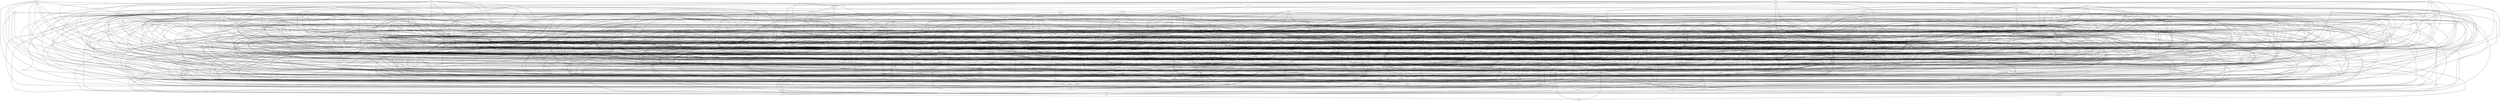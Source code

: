 graph grafoErdosRenyi_500_2000  {
n_0;
n_1;
n_2;
n_3;
n_4;
n_5;
n_6;
n_7;
n_8;
n_9;
n_10;
n_11;
n_12;
n_13;
n_14;
n_15;
n_16;
n_17;
n_18;
n_19;
n_20;
n_21;
n_22;
n_23;
n_24;
n_25;
n_26;
n_27;
n_28;
n_29;
n_30;
n_31;
n_32;
n_33;
n_34;
n_35;
n_36;
n_37;
n_38;
n_39;
n_40;
n_41;
n_42;
n_43;
n_44;
n_45;
n_46;
n_47;
n_48;
n_49;
n_50;
n_51;
n_52;
n_53;
n_54;
n_55;
n_56;
n_57;
n_58;
n_59;
n_60;
n_61;
n_62;
n_63;
n_64;
n_65;
n_66;
n_67;
n_68;
n_69;
n_70;
n_71;
n_72;
n_73;
n_74;
n_75;
n_76;
n_77;
n_78;
n_79;
n_80;
n_81;
n_82;
n_83;
n_84;
n_85;
n_86;
n_87;
n_88;
n_89;
n_90;
n_91;
n_92;
n_93;
n_94;
n_95;
n_96;
n_97;
n_98;
n_99;
n_100;
n_101;
n_102;
n_103;
n_104;
n_105;
n_106;
n_107;
n_108;
n_109;
n_110;
n_111;
n_112;
n_113;
n_114;
n_115;
n_116;
n_117;
n_118;
n_119;
n_120;
n_121;
n_122;
n_123;
n_124;
n_125;
n_126;
n_127;
n_128;
n_129;
n_130;
n_131;
n_132;
n_133;
n_134;
n_135;
n_136;
n_137;
n_138;
n_139;
n_140;
n_141;
n_142;
n_143;
n_144;
n_145;
n_146;
n_147;
n_148;
n_149;
n_150;
n_151;
n_152;
n_153;
n_154;
n_155;
n_156;
n_157;
n_158;
n_159;
n_160;
n_161;
n_162;
n_163;
n_164;
n_165;
n_166;
n_167;
n_168;
n_169;
n_170;
n_171;
n_172;
n_173;
n_174;
n_175;
n_176;
n_177;
n_178;
n_179;
n_180;
n_181;
n_182;
n_183;
n_184;
n_185;
n_186;
n_187;
n_188;
n_189;
n_190;
n_191;
n_192;
n_193;
n_194;
n_195;
n_196;
n_197;
n_198;
n_199;
n_200;
n_201;
n_202;
n_203;
n_204;
n_205;
n_206;
n_207;
n_208;
n_209;
n_210;
n_211;
n_212;
n_213;
n_214;
n_215;
n_216;
n_217;
n_218;
n_219;
n_220;
n_221;
n_222;
n_223;
n_224;
n_225;
n_226;
n_227;
n_228;
n_229;
n_230;
n_231;
n_232;
n_233;
n_234;
n_235;
n_236;
n_237;
n_238;
n_239;
n_240;
n_241;
n_242;
n_243;
n_244;
n_245;
n_246;
n_247;
n_248;
n_249;
n_250;
n_251;
n_252;
n_253;
n_254;
n_255;
n_256;
n_257;
n_258;
n_259;
n_260;
n_261;
n_262;
n_263;
n_264;
n_265;
n_266;
n_267;
n_268;
n_269;
n_270;
n_271;
n_272;
n_273;
n_274;
n_275;
n_276;
n_277;
n_278;
n_279;
n_280;
n_281;
n_282;
n_283;
n_284;
n_285;
n_286;
n_287;
n_288;
n_289;
n_290;
n_291;
n_292;
n_293;
n_294;
n_295;
n_296;
n_297;
n_298;
n_299;
n_300;
n_301;
n_302;
n_303;
n_304;
n_305;
n_306;
n_307;
n_308;
n_309;
n_310;
n_311;
n_312;
n_313;
n_314;
n_315;
n_316;
n_317;
n_318;
n_319;
n_320;
n_321;
n_322;
n_323;
n_324;
n_325;
n_326;
n_327;
n_328;
n_329;
n_330;
n_331;
n_332;
n_333;
n_334;
n_335;
n_336;
n_337;
n_338;
n_339;
n_340;
n_341;
n_342;
n_343;
n_344;
n_345;
n_346;
n_347;
n_348;
n_349;
n_350;
n_351;
n_352;
n_353;
n_354;
n_355;
n_356;
n_357;
n_358;
n_359;
n_360;
n_361;
n_362;
n_363;
n_364;
n_365;
n_366;
n_367;
n_368;
n_369;
n_370;
n_371;
n_372;
n_373;
n_374;
n_375;
n_376;
n_377;
n_378;
n_379;
n_380;
n_381;
n_382;
n_383;
n_384;
n_385;
n_386;
n_387;
n_388;
n_389;
n_390;
n_391;
n_392;
n_393;
n_394;
n_395;
n_396;
n_397;
n_398;
n_399;
n_400;
n_401;
n_402;
n_403;
n_404;
n_405;
n_406;
n_407;
n_408;
n_409;
n_410;
n_411;
n_412;
n_413;
n_414;
n_415;
n_416;
n_417;
n_418;
n_419;
n_420;
n_421;
n_422;
n_423;
n_424;
n_425;
n_426;
n_427;
n_428;
n_429;
n_430;
n_431;
n_432;
n_433;
n_434;
n_435;
n_436;
n_437;
n_438;
n_439;
n_440;
n_441;
n_442;
n_443;
n_444;
n_445;
n_446;
n_447;
n_448;
n_449;
n_450;
n_451;
n_452;
n_453;
n_454;
n_455;
n_456;
n_457;
n_458;
n_459;
n_460;
n_461;
n_462;
n_463;
n_464;
n_465;
n_466;
n_467;
n_468;
n_469;
n_470;
n_471;
n_472;
n_473;
n_474;
n_475;
n_476;
n_477;
n_478;
n_479;
n_480;
n_481;
n_482;
n_483;
n_484;
n_485;
n_486;
n_487;
n_488;
n_489;
n_490;
n_491;
n_492;
n_493;
n_494;
n_495;
n_496;
n_497;
n_498;
n_499;
n_29 -- n_265;
n_155 -- n_266;
n_187 -- n_228;
n_302 -- n_490;
n_217 -- n_270;
n_261 -- n_416;
n_195 -- n_206;
n_188 -- n_243;
n_33 -- n_35;
n_6 -- n_416;
n_136 -- n_250;
n_236 -- n_337;
n_393 -- n_418;
n_154 -- n_359;
n_114 -- n_463;
n_162 -- n_200;
n_233 -- n_266;
n_47 -- n_117;
n_125 -- n_179;
n_103 -- n_313;
n_200 -- n_397;
n_344 -- n_409;
n_133 -- n_344;
n_16 -- n_370;
n_472 -- n_479;
n_204 -- n_249;
n_1 -- n_333;
n_151 -- n_161;
n_48 -- n_198;
n_78 -- n_459;
n_149 -- n_328;
n_198 -- n_240;
n_272 -- n_387;
n_53 -- n_167;
n_204 -- n_363;
n_381 -- n_406;
n_106 -- n_492;
n_180 -- n_343;
n_188 -- n_375;
n_201 -- n_416;
n_293 -- n_338;
n_268 -- n_442;
n_131 -- n_422;
n_148 -- n_423;
n_1 -- n_11;
n_475 -- n_478;
n_117 -- n_226;
n_376 -- n_382;
n_79 -- n_186;
n_57 -- n_483;
n_374 -- n_485;
n_39 -- n_123;
n_91 -- n_322;
n_185 -- n_234;
n_39 -- n_303;
n_202 -- n_334;
n_352 -- n_356;
n_290 -- n_322;
n_163 -- n_445;
n_129 -- n_131;
n_371 -- n_387;
n_157 -- n_442;
n_247 -- n_480;
n_164 -- n_289;
n_173 -- n_214;
n_136 -- n_199;
n_27 -- n_343;
n_89 -- n_285;
n_78 -- n_405;
n_332 -- n_485;
n_8 -- n_138;
n_306 -- n_484;
n_389 -- n_437;
n_65 -- n_188;
n_174 -- n_182;
n_177 -- n_241;
n_248 -- n_470;
n_180 -- n_258;
n_233 -- n_341;
n_145 -- n_299;
n_276 -- n_358;
n_123 -- n_260;
n_95 -- n_123;
n_67 -- n_301;
n_156 -- n_281;
n_345 -- n_429;
n_63 -- n_131;
n_319 -- n_457;
n_414 -- n_451;
n_32 -- n_464;
n_242 -- n_291;
n_378 -- n_406;
n_48 -- n_379;
n_81 -- n_442;
n_100 -- n_450;
n_91 -- n_151;
n_114 -- n_317;
n_100 -- n_194;
n_316 -- n_449;
n_169 -- n_305;
n_158 -- n_256;
n_90 -- n_121;
n_83 -- n_196;
n_107 -- n_468;
n_221 -- n_234;
n_55 -- n_319;
n_210 -- n_360;
n_88 -- n_445;
n_154 -- n_234;
n_462 -- n_469;
n_226 -- n_416;
n_156 -- n_201;
n_301 -- n_348;
n_119 -- n_365;
n_50 -- n_339;
n_23 -- n_351;
n_24 -- n_316;
n_7 -- n_16;
n_74 -- n_302;
n_53 -- n_404;
n_30 -- n_73;
n_348 -- n_399;
n_293 -- n_344;
n_286 -- n_311;
n_75 -- n_460;
n_17 -- n_222;
n_140 -- n_347;
n_115 -- n_436;
n_89 -- n_272;
n_233 -- n_464;
n_362 -- n_429;
n_240 -- n_349;
n_294 -- n_304;
n_363 -- n_408;
n_404 -- n_481;
n_388 -- n_474;
n_105 -- n_160;
n_195 -- n_314;
n_13 -- n_332;
n_179 -- n_254;
n_281 -- n_452;
n_182 -- n_431;
n_37 -- n_486;
n_177 -- n_374;
n_389 -- n_420;
n_276 -- n_284;
n_141 -- n_251;
n_286 -- n_312;
n_196 -- n_339;
n_60 -- n_247;
n_375 -- n_476;
n_264 -- n_391;
n_89 -- n_325;
n_88 -- n_290;
n_187 -- n_208;
n_265 -- n_423;
n_365 -- n_455;
n_26 -- n_123;
n_400 -- n_437;
n_151 -- n_410;
n_347 -- n_439;
n_385 -- n_458;
n_0 -- n_251;
n_301 -- n_415;
n_87 -- n_432;
n_279 -- n_466;
n_42 -- n_432;
n_173 -- n_471;
n_83 -- n_180;
n_61 -- n_121;
n_57 -- n_347;
n_415 -- n_429;
n_83 -- n_190;
n_158 -- n_414;
n_469 -- n_481;
n_269 -- n_346;
n_133 -- n_491;
n_328 -- n_387;
n_437 -- n_462;
n_173 -- n_194;
n_182 -- n_234;
n_108 -- n_250;
n_8 -- n_171;
n_177 -- n_221;
n_6 -- n_155;
n_193 -- n_419;
n_300 -- n_358;
n_104 -- n_317;
n_24 -- n_75;
n_167 -- n_302;
n_138 -- n_239;
n_179 -- n_457;
n_318 -- n_381;
n_120 -- n_297;
n_180 -- n_214;
n_146 -- n_194;
n_365 -- n_447;
n_159 -- n_446;
n_211 -- n_435;
n_10 -- n_490;
n_350 -- n_479;
n_201 -- n_435;
n_53 -- n_140;
n_214 -- n_305;
n_387 -- n_472;
n_173 -- n_202;
n_38 -- n_385;
n_307 -- n_370;
n_246 -- n_456;
n_193 -- n_283;
n_244 -- n_406;
n_165 -- n_312;
n_334 -- n_469;
n_231 -- n_453;
n_238 -- n_457;
n_135 -- n_423;
n_159 -- n_250;
n_204 -- n_231;
n_56 -- n_415;
n_8 -- n_15;
n_4 -- n_464;
n_10 -- n_462;
n_273 -- n_302;
n_133 -- n_383;
n_155 -- n_484;
n_109 -- n_278;
n_355 -- n_433;
n_82 -- n_133;
n_110 -- n_319;
n_169 -- n_299;
n_55 -- n_289;
n_33 -- n_112;
n_367 -- n_464;
n_208 -- n_442;
n_12 -- n_122;
n_138 -- n_259;
n_76 -- n_195;
n_75 -- n_392;
n_73 -- n_224;
n_52 -- n_84;
n_55 -- n_309;
n_161 -- n_235;
n_287 -- n_439;
n_363 -- n_417;
n_143 -- n_446;
n_77 -- n_87;
n_47 -- n_447;
n_22 -- n_43;
n_55 -- n_66;
n_170 -- n_239;
n_4 -- n_365;
n_81 -- n_173;
n_351 -- n_450;
n_368 -- n_420;
n_208 -- n_241;
n_226 -- n_252;
n_204 -- n_429;
n_40 -- n_499;
n_284 -- n_372;
n_86 -- n_182;
n_95 -- n_426;
n_10 -- n_359;
n_1 -- n_406;
n_26 -- n_235;
n_234 -- n_295;
n_345 -- n_463;
n_248 -- n_366;
n_331 -- n_492;
n_113 -- n_393;
n_343 -- n_435;
n_183 -- n_219;
n_11 -- n_408;
n_185 -- n_455;
n_12 -- n_476;
n_60 -- n_350;
n_142 -- n_153;
n_127 -- n_407;
n_276 -- n_451;
n_302 -- n_492;
n_11 -- n_353;
n_48 -- n_330;
n_270 -- n_342;
n_63 -- n_477;
n_47 -- n_363;
n_5 -- n_157;
n_212 -- n_448;
n_189 -- n_366;
n_89 -- n_300;
n_23 -- n_62;
n_86 -- n_470;
n_115 -- n_409;
n_248 -- n_309;
n_316 -- n_414;
n_445 -- n_495;
n_8 -- n_172;
n_165 -- n_433;
n_182 -- n_441;
n_216 -- n_480;
n_430 -- n_441;
n_286 -- n_415;
n_71 -- n_120;
n_5 -- n_430;
n_248 -- n_352;
n_193 -- n_343;
n_297 -- n_376;
n_80 -- n_334;
n_130 -- n_230;
n_394 -- n_457;
n_62 -- n_455;
n_170 -- n_229;
n_44 -- n_339;
n_67 -- n_460;
n_256 -- n_265;
n_198 -- n_495;
n_415 -- n_417;
n_47 -- n_420;
n_298 -- n_345;
n_390 -- n_484;
n_171 -- n_406;
n_49 -- n_442;
n_1 -- n_132;
n_187 -- n_223;
n_61 -- n_134;
n_24 -- n_228;
n_83 -- n_142;
n_9 -- n_97;
n_82 -- n_458;
n_228 -- n_451;
n_71 -- n_121;
n_38 -- n_488;
n_243 -- n_476;
n_111 -- n_341;
n_83 -- n_316;
n_246 -- n_429;
n_69 -- n_218;
n_41 -- n_142;
n_229 -- n_352;
n_366 -- n_383;
n_144 -- n_460;
n_298 -- n_490;
n_61 -- n_433;
n_15 -- n_268;
n_287 -- n_338;
n_216 -- n_227;
n_315 -- n_360;
n_122 -- n_143;
n_313 -- n_375;
n_46 -- n_58;
n_207 -- n_382;
n_120 -- n_163;
n_70 -- n_136;
n_222 -- n_237;
n_102 -- n_189;
n_30 -- n_228;
n_204 -- n_282;
n_305 -- n_352;
n_264 -- n_420;
n_130 -- n_310;
n_181 -- n_497;
n_23 -- n_334;
n_286 -- n_474;
n_236 -- n_279;
n_269 -- n_477;
n_87 -- n_387;
n_5 -- n_466;
n_189 -- n_276;
n_87 -- n_286;
n_127 -- n_492;
n_143 -- n_340;
n_116 -- n_368;
n_10 -- n_295;
n_390 -- n_499;
n_22 -- n_95;
n_249 -- n_489;
n_157 -- n_164;
n_188 -- n_449;
n_374 -- n_437;
n_255 -- n_279;
n_303 -- n_460;
n_247 -- n_446;
n_13 -- n_292;
n_79 -- n_177;
n_161 -- n_352;
n_103 -- n_302;
n_191 -- n_228;
n_44 -- n_100;
n_147 -- n_231;
n_92 -- n_115;
n_316 -- n_433;
n_353 -- n_354;
n_3 -- n_76;
n_128 -- n_211;
n_47 -- n_483;
n_262 -- n_315;
n_370 -- n_376;
n_321 -- n_352;
n_127 -- n_409;
n_189 -- n_409;
n_27 -- n_471;
n_76 -- n_238;
n_6 -- n_66;
n_238 -- n_473;
n_287 -- n_397;
n_43 -- n_46;
n_293 -- n_452;
n_153 -- n_436;
n_314 -- n_337;
n_4 -- n_412;
n_308 -- n_312;
n_183 -- n_424;
n_364 -- n_401;
n_318 -- n_385;
n_383 -- n_428;
n_252 -- n_454;
n_216 -- n_355;
n_24 -- n_93;
n_287 -- n_443;
n_113 -- n_424;
n_178 -- n_406;
n_310 -- n_478;
n_95 -- n_289;
n_153 -- n_264;
n_10 -- n_126;
n_151 -- n_157;
n_425 -- n_444;
n_25 -- n_451;
n_153 -- n_235;
n_234 -- n_439;
n_192 -- n_357;
n_209 -- n_466;
n_335 -- n_384;
n_352 -- n_406;
n_124 -- n_280;
n_2 -- n_48;
n_143 -- n_354;
n_43 -- n_144;
n_45 -- n_183;
n_55 -- n_303;
n_443 -- n_469;
n_175 -- n_310;
n_175 -- n_277;
n_391 -- n_438;
n_102 -- n_183;
n_45 -- n_114;
n_60 -- n_436;
n_169 -- n_442;
n_141 -- n_338;
n_204 -- n_376;
n_85 -- n_366;
n_95 -- n_194;
n_349 -- n_412;
n_197 -- n_377;
n_162 -- n_388;
n_110 -- n_469;
n_41 -- n_460;
n_330 -- n_455;
n_278 -- n_321;
n_191 -- n_218;
n_208 -- n_285;
n_73 -- n_305;
n_247 -- n_299;
n_128 -- n_165;
n_134 -- n_252;
n_59 -- n_205;
n_264 -- n_281;
n_125 -- n_370;
n_256 -- n_400;
n_261 -- n_403;
n_121 -- n_348;
n_166 -- n_393;
n_38 -- n_454;
n_109 -- n_215;
n_5 -- n_342;
n_186 -- n_242;
n_110 -- n_219;
n_100 -- n_303;
n_55 -- n_71;
n_304 -- n_305;
n_384 -- n_484;
n_10 -- n_343;
n_57 -- n_212;
n_147 -- n_250;
n_16 -- n_68;
n_37 -- n_300;
n_21 -- n_33;
n_67 -- n_234;
n_104 -- n_130;
n_367 -- n_391;
n_136 -- n_370;
n_90 -- n_384;
n_183 -- n_446;
n_3 -- n_125;
n_187 -- n_193;
n_6 -- n_378;
n_49 -- n_188;
n_427 -- n_493;
n_100 -- n_226;
n_342 -- n_422;
n_117 -- n_370;
n_365 -- n_466;
n_58 -- n_483;
n_54 -- n_337;
n_215 -- n_413;
n_83 -- n_453;
n_461 -- n_483;
n_116 -- n_416;
n_37 -- n_307;
n_104 -- n_377;
n_250 -- n_252;
n_159 -- n_308;
n_1 -- n_309;
n_194 -- n_363;
n_165 -- n_442;
n_221 -- n_320;
n_335 -- n_385;
n_92 -- n_166;
n_40 -- n_181;
n_237 -- n_321;
n_50 -- n_191;
n_88 -- n_123;
n_5 -- n_102;
n_24 -- n_273;
n_170 -- n_267;
n_54 -- n_173;
n_236 -- n_480;
n_31 -- n_428;
n_214 -- n_373;
n_97 -- n_283;
n_87 -- n_146;
n_420 -- n_478;
n_260 -- n_458;
n_4 -- n_127;
n_52 -- n_276;
n_397 -- n_494;
n_285 -- n_350;
n_100 -- n_386;
n_163 -- n_250;
n_100 -- n_380;
n_283 -- n_497;
n_33 -- n_311;
n_410 -- n_494;
n_15 -- n_437;
n_189 -- n_286;
n_27 -- n_442;
n_152 -- n_208;
n_143 -- n_348;
n_113 -- n_338;
n_195 -- n_404;
n_245 -- n_352;
n_189 -- n_356;
n_57 -- n_64;
n_346 -- n_414;
n_80 -- n_498;
n_36 -- n_63;
n_221 -- n_378;
n_179 -- n_350;
n_154 -- n_439;
n_254 -- n_403;
n_197 -- n_345;
n_475 -- n_487;
n_306 -- n_420;
n_147 -- n_481;
n_124 -- n_387;
n_86 -- n_122;
n_192 -- n_339;
n_144 -- n_180;
n_215 -- n_451;
n_16 -- n_143;
n_79 -- n_443;
n_364 -- n_458;
n_245 -- n_480;
n_214 -- n_482;
n_130 -- n_402;
n_92 -- n_199;
n_161 -- n_272;
n_80 -- n_161;
n_156 -- n_219;
n_160 -- n_328;
n_177 -- n_247;
n_258 -- n_465;
n_426 -- n_480;
n_72 -- n_356;
n_0 -- n_28;
n_98 -- n_493;
n_87 -- n_271;
n_217 -- n_230;
n_102 -- n_193;
n_80 -- n_157;
n_130 -- n_460;
n_85 -- n_223;
n_357 -- n_443;
n_69 -- n_139;
n_99 -- n_341;
n_77 -- n_293;
n_205 -- n_488;
n_256 -- n_423;
n_53 -- n_408;
n_165 -- n_176;
n_130 -- n_426;
n_176 -- n_270;
n_220 -- n_352;
n_19 -- n_144;
n_87 -- n_399;
n_242 -- n_412;
n_97 -- n_262;
n_302 -- n_327;
n_205 -- n_364;
n_0 -- n_114;
n_2 -- n_85;
n_373 -- n_455;
n_332 -- n_460;
n_7 -- n_281;
n_47 -- n_229;
n_35 -- n_281;
n_204 -- n_444;
n_245 -- n_280;
n_58 -- n_478;
n_53 -- n_187;
n_85 -- n_351;
n_228 -- n_375;
n_205 -- n_498;
n_110 -- n_192;
n_448 -- n_450;
n_87 -- n_379;
n_128 -- n_130;
n_141 -- n_458;
n_377 -- n_402;
n_6 -- n_251;
n_370 -- n_455;
n_95 -- n_323;
n_243 -- n_408;
n_89 -- n_313;
n_32 -- n_165;
n_39 -- n_182;
n_405 -- n_431;
n_34 -- n_248;
n_19 -- n_273;
n_300 -- n_348;
n_67 -- n_232;
n_326 -- n_427;
n_8 -- n_94;
n_299 -- n_334;
n_178 -- n_449;
n_179 -- n_423;
n_8 -- n_441;
n_178 -- n_180;
n_9 -- n_144;
n_14 -- n_101;
n_177 -- n_407;
n_191 -- n_410;
n_263 -- n_327;
n_47 -- n_155;
n_124 -- n_413;
n_58 -- n_185;
n_19 -- n_218;
n_57 -- n_112;
n_346 -- n_460;
n_95 -- n_256;
n_98 -- n_105;
n_265 -- n_375;
n_145 -- n_257;
n_370 -- n_406;
n_130 -- n_250;
n_328 -- n_437;
n_10 -- n_133;
n_363 -- n_459;
n_160 -- n_240;
n_337 -- n_465;
n_2 -- n_30;
n_109 -- n_283;
n_413 -- n_443;
n_91 -- n_280;
n_157 -- n_440;
n_6 -- n_44;
n_81 -- n_479;
n_224 -- n_344;
n_56 -- n_286;
n_149 -- n_386;
n_52 -- n_263;
n_183 -- n_310;
n_200 -- n_308;
n_273 -- n_432;
n_378 -- n_407;
n_130 -- n_212;
n_134 -- n_304;
n_44 -- n_228;
n_231 -- n_236;
n_134 -- n_307;
n_231 -- n_240;
n_272 -- n_374;
n_79 -- n_359;
n_120 -- n_463;
n_284 -- n_462;
n_398 -- n_482;
n_115 -- n_279;
n_7 -- n_193;
n_242 -- n_340;
n_387 -- n_405;
n_286 -- n_297;
n_3 -- n_271;
n_284 -- n_326;
n_171 -- n_442;
n_402 -- n_483;
n_321 -- n_364;
n_246 -- n_292;
n_116 -- n_338;
n_152 -- n_296;
n_148 -- n_288;
n_20 -- n_198;
n_149 -- n_350;
n_87 -- n_192;
n_136 -- n_386;
n_363 -- n_389;
n_83 -- n_163;
n_154 -- n_258;
n_289 -- n_430;
n_287 -- n_410;
n_160 -- n_336;
n_118 -- n_333;
n_130 -- n_321;
n_460 -- n_482;
n_426 -- n_452;
n_364 -- n_455;
n_246 -- n_471;
n_167 -- n_181;
n_426 -- n_427;
n_33 -- n_292;
n_176 -- n_339;
n_277 -- n_295;
n_170 -- n_405;
n_241 -- n_272;
n_213 -- n_410;
n_184 -- n_442;
n_116 -- n_150;
n_387 -- n_459;
n_32 -- n_381;
n_241 -- n_295;
n_86 -- n_235;
n_64 -- n_225;
n_432 -- n_489;
n_61 -- n_129;
n_353 -- n_424;
n_175 -- n_339;
n_0 -- n_139;
n_249 -- n_356;
n_171 -- n_356;
n_46 -- n_174;
n_38 -- n_463;
n_132 -- n_392;
n_158 -- n_472;
n_46 -- n_197;
n_37 -- n_409;
n_368 -- n_464;
n_65 -- n_382;
n_37 -- n_202;
n_113 -- n_321;
n_121 -- n_471;
n_364 -- n_438;
n_16 -- n_412;
n_15 -- n_295;
n_24 -- n_378;
n_158 -- n_327;
n_157 -- n_369;
n_152 -- n_444;
n_120 -- n_138;
n_39 -- n_265;
n_161 -- n_416;
n_201 -- n_455;
n_236 -- n_349;
n_263 -- n_407;
n_395 -- n_424;
n_290 -- n_357;
n_53 -- n_257;
n_221 -- n_386;
n_265 -- n_305;
n_184 -- n_486;
n_43 -- n_198;
n_11 -- n_203;
n_46 -- n_171;
n_59 -- n_309;
n_142 -- n_465;
n_11 -- n_41;
n_82 -- n_330;
n_426 -- n_447;
n_88 -- n_313;
n_314 -- n_458;
n_212 -- n_321;
n_98 -- n_317;
n_189 -- n_338;
n_161 -- n_297;
n_395 -- n_430;
n_167 -- n_273;
n_147 -- n_217;
n_234 -- n_489;
n_123 -- n_327;
n_120 -- n_429;
n_429 -- n_472;
n_92 -- n_357;
n_386 -- n_493;
n_10 -- n_412;
n_114 -- n_319;
n_337 -- n_377;
n_35 -- n_368;
n_23 -- n_207;
n_258 -- n_429;
n_400 -- n_413;
n_53 -- n_74;
n_265 -- n_473;
n_65 -- n_130;
n_200 -- n_289;
n_107 -- n_110;
n_245 -- n_493;
n_175 -- n_449;
n_263 -- n_457;
n_144 -- n_420;
n_356 -- n_448;
n_142 -- n_435;
n_105 -- n_214;
n_145 -- n_207;
n_109 -- n_440;
n_63 -- n_448;
n_287 -- n_317;
n_277 -- n_406;
n_197 -- n_423;
n_249 -- n_382;
n_319 -- n_399;
n_327 -- n_482;
n_72 -- n_154;
n_47 -- n_307;
n_7 -- n_129;
n_239 -- n_343;
n_91 -- n_162;
n_112 -- n_254;
n_0 -- n_227;
n_104 -- n_163;
n_16 -- n_475;
n_35 -- n_193;
n_244 -- n_382;
n_219 -- n_267;
n_160 -- n_196;
n_199 -- n_274;
n_169 -- n_196;
n_37 -- n_179;
n_283 -- n_413;
n_6 -- n_227;
n_342 -- n_412;
n_255 -- n_442;
n_215 -- n_246;
n_366 -- n_499;
n_80 -- n_234;
n_133 -- n_153;
n_76 -- n_398;
n_56 -- n_384;
n_162 -- n_231;
n_10 -- n_363;
n_100 -- n_347;
n_71 -- n_423;
n_126 -- n_366;
n_14 -- n_91;
n_12 -- n_344;
n_12 -- n_91;
n_214 -- n_224;
n_95 -- n_186;
n_184 -- n_437;
n_325 -- n_335;
n_111 -- n_379;
n_276 -- n_444;
n_175 -- n_372;
n_260 -- n_346;
n_141 -- n_361;
n_407 -- n_462;
n_148 -- n_439;
n_133 -- n_258;
n_251 -- n_487;
n_62 -- n_325;
n_96 -- n_382;
n_120 -- n_302;
n_213 -- n_495;
n_142 -- n_482;
n_219 -- n_295;
n_230 -- n_442;
n_171 -- n_351;
n_0 -- n_467;
n_22 -- n_108;
n_147 -- n_335;
n_57 -- n_65;
n_324 -- n_392;
n_320 -- n_421;
n_409 -- n_488;
n_115 -- n_298;
n_17 -- n_375;
n_8 -- n_431;
n_55 -- n_241;
n_187 -- n_390;
n_305 -- n_340;
n_50 -- n_272;
n_215 -- n_483;
n_233 -- n_397;
n_51 -- n_336;
n_1 -- n_231;
n_88 -- n_405;
n_86 -- n_437;
n_1 -- n_409;
n_42 -- n_316;
n_84 -- n_155;
n_227 -- n_457;
n_168 -- n_342;
n_74 -- n_211;
n_22 -- n_119;
n_69 -- n_192;
n_119 -- n_159;
n_87 -- n_476;
n_73 -- n_434;
n_244 -- n_294;
n_22 -- n_44;
n_102 -- n_253;
n_217 -- n_447;
n_81 -- n_380;
n_260 -- n_425;
n_246 -- n_409;
n_162 -- n_223;
n_460 -- n_476;
n_330 -- n_397;
n_159 -- n_243;
n_160 -- n_392;
n_289 -- n_492;
n_357 -- n_456;
n_407 -- n_490;
n_175 -- n_398;
n_327 -- n_399;
n_128 -- n_194;
n_79 -- n_369;
n_66 -- n_179;
n_66 -- n_482;
n_76 -- n_149;
n_86 -- n_389;
n_26 -- n_474;
n_325 -- n_353;
n_51 -- n_314;
n_108 -- n_293;
n_142 -- n_385;
n_51 -- n_181;
n_179 -- n_240;
n_10 -- n_229;
n_177 -- n_228;
n_89 -- n_480;
n_416 -- n_485;
n_2 -- n_351;
n_425 -- n_472;
n_286 -- n_353;
n_363 -- n_429;
n_25 -- n_70;
n_16 -- n_413;
n_296 -- n_362;
n_65 -- n_230;
n_129 -- n_394;
n_47 -- n_119;
n_102 -- n_408;
n_24 -- n_61;
n_229 -- n_341;
n_50 -- n_109;
n_276 -- n_280;
n_289 -- n_389;
n_24 -- n_145;
n_250 -- n_310;
n_188 -- n_448;
n_37 -- n_445;
n_79 -- n_438;
n_251 -- n_322;
n_133 -- n_402;
n_215 -- n_384;
n_290 -- n_336;
n_56 -- n_305;
n_100 -- n_447;
n_127 -- n_334;
n_100 -- n_179;
n_347 -- n_432;
n_298 -- n_369;
n_6 -- n_419;
n_98 -- n_287;
n_195 -- n_261;
n_7 -- n_341;
n_238 -- n_264;
n_178 -- n_291;
n_81 -- n_198;
n_235 -- n_415;
n_53 -- n_246;
n_219 -- n_416;
n_155 -- n_197;
n_265 -- n_381;
n_94 -- n_382;
n_25 -- n_190;
n_207 -- n_209;
n_120 -- n_228;
n_233 -- n_285;
n_294 -- n_384;
n_6 -- n_497;
n_20 -- n_135;
n_46 -- n_319;
n_150 -- n_227;
n_58 -- n_493;
n_165 -- n_321;
n_19 -- n_186;
n_180 -- n_381;
n_37 -- n_68;
n_158 -- n_438;
n_87 -- n_380;
n_27 -- n_193;
n_255 -- n_428;
n_87 -- n_383;
n_200 -- n_381;
n_51 -- n_275;
n_435 -- n_486;
n_29 -- n_155;
n_136 -- n_424;
n_49 -- n_383;
n_185 -- n_254;
n_244 -- n_323;
n_163 -- n_228;
n_90 -- n_395;
n_178 -- n_336;
n_176 -- n_349;
n_219 -- n_332;
n_118 -- n_299;
n_151 -- n_396;
n_474 -- n_489;
n_63 -- n_201;
n_83 -- n_475;
n_269 -- n_438;
n_309 -- n_349;
n_91 -- n_362;
n_162 -- n_262;
n_140 -- n_224;
n_165 -- n_297;
n_167 -- n_417;
n_376 -- n_461;
n_252 -- n_446;
n_155 -- n_219;
n_137 -- n_243;
n_78 -- n_270;
n_143 -- n_203;
n_10 -- n_411;
n_186 -- n_382;
n_39 -- n_45;
n_141 -- n_427;
n_204 -- n_375;
n_125 -- n_460;
n_66 -- n_299;
n_320 -- n_347;
n_185 -- n_493;
n_256 -- n_393;
n_153 -- n_205;
n_164 -- n_454;
n_164 -- n_392;
n_314 -- n_355;
n_329 -- n_330;
n_141 -- n_337;
n_3 -- n_460;
n_277 -- n_479;
n_149 -- n_471;
n_63 -- n_494;
n_75 -- n_107;
n_106 -- n_111;
n_29 -- n_233;
n_114 -- n_484;
n_133 -- n_248;
n_438 -- n_471;
n_177 -- n_280;
n_26 -- n_311;
n_297 -- n_485;
n_83 -- n_254;
n_72 -- n_350;
n_380 -- n_420;
n_87 -- n_194;
n_46 -- n_110;
n_96 -- n_332;
n_42 -- n_123;
n_107 -- n_408;
n_245 -- n_288;
n_97 -- n_447;
n_238 -- n_276;
n_22 -- n_345;
n_245 -- n_475;
n_10 -- n_358;
n_141 -- n_498;
n_85 -- n_125;
n_182 -- n_201;
n_82 -- n_231;
n_390 -- n_476;
n_17 -- n_448;
n_309 -- n_350;
n_197 -- n_339;
n_90 -- n_357;
n_38 -- n_391;
n_253 -- n_485;
n_196 -- n_373;
n_55 -- n_224;
n_406 -- n_408;
n_89 -- n_459;
n_91 -- n_214;
n_6 -- n_100;
n_230 -- n_271;
n_231 -- n_247;
n_249 -- n_318;
n_324 -- n_440;
n_162 -- n_284;
n_173 -- n_370;
n_271 -- n_353;
n_335 -- n_488;
n_302 -- n_406;
n_396 -- n_410;
n_129 -- n_288;
n_193 -- n_289;
n_189 -- n_290;
n_248 -- n_341;
n_57 -- n_194;
n_103 -- n_193;
n_86 -- n_220;
n_101 -- n_293;
n_309 -- n_496;
n_31 -- n_397;
n_213 -- n_223;
n_205 -- n_267;
n_221 -- n_237;
n_380 -- n_452;
n_164 -- n_350;
n_367 -- n_383;
n_226 -- n_475;
n_273 -- n_290;
n_217 -- n_319;
n_47 -- n_299;
n_5 -- n_283;
n_344 -- n_472;
n_256 -- n_437;
n_12 -- n_138;
n_94 -- n_293;
n_87 -- n_121;
n_118 -- n_161;
n_313 -- n_316;
n_92 -- n_338;
n_38 -- n_424;
n_0 -- n_102;
n_5 -- n_432;
n_172 -- n_231;
n_102 -- n_223;
n_374 -- n_400;
n_231 -- n_463;
n_16 -- n_408;
n_80 -- n_388;
n_241 -- n_436;
n_213 -- n_362;
n_464 -- n_473;
n_278 -- n_394;
n_23 -- n_267;
n_199 -- n_333;
n_223 -- n_311;
n_340 -- n_435;
n_25 -- n_73;
n_91 -- n_327;
n_8 -- n_372;
n_14 -- n_351;
n_291 -- n_495;
n_344 -- n_396;
n_184 -- n_286;
n_313 -- n_343;
n_423 -- n_453;
n_256 -- n_481;
n_283 -- n_441;
n_412 -- n_420;
n_166 -- n_309;
n_83 -- n_467;
n_181 -- n_211;
n_144 -- n_359;
n_147 -- n_298;
n_232 -- n_466;
n_129 -- n_395;
n_60 -- n_64;
n_79 -- n_279;
n_154 -- n_186;
n_303 -- n_342;
n_333 -- n_459;
n_312 -- n_482;
n_33 -- n_101;
n_91 -- n_384;
n_146 -- n_288;
n_94 -- n_183;
n_140 -- n_341;
n_111 -- n_286;
n_43 -- n_138;
n_290 -- n_468;
n_346 -- n_411;
n_340 -- n_387;
n_70 -- n_71;
n_312 -- n_403;
n_140 -- n_207;
n_231 -- n_384;
n_204 -- n_369;
n_212 -- n_364;
n_174 -- n_371;
n_5 -- n_413;
n_33 -- n_225;
n_142 -- n_450;
n_205 -- n_438;
n_165 -- n_203;
n_10 -- n_314;
n_252 -- n_266;
n_22 -- n_144;
n_257 -- n_486;
n_424 -- n_463;
n_83 -- n_477;
n_438 -- n_464;
n_117 -- n_415;
n_295 -- n_466;
n_81 -- n_350;
n_193 -- n_353;
n_84 -- n_235;
n_235 -- n_385;
n_124 -- n_395;
n_178 -- n_341;
n_48 -- n_388;
n_23 -- n_75;
n_236 -- n_334;
n_167 -- n_301;
n_147 -- n_458;
n_22 -- n_301;
n_123 -- n_221;
n_192 -- n_223;
n_206 -- n_338;
n_95 -- n_475;
n_121 -- n_482;
n_373 -- n_443;
n_284 -- n_478;
n_283 -- n_460;
n_336 -- n_373;
n_123 -- n_169;
n_351 -- n_441;
n_17 -- n_344;
n_58 -- n_90;
n_252 -- n_265;
n_98 -- n_299;
n_71 -- n_353;
n_2 -- n_159;
n_49 -- n_287;
n_284 -- n_357;
n_25 -- n_120;
n_219 -- n_458;
n_153 -- n_316;
n_97 -- n_427;
n_92 -- n_348;
n_135 -- n_391;
n_157 -- n_407;
n_53 -- n_433;
n_350 -- n_355;
n_16 -- n_424;
n_255 -- n_498;
n_68 -- n_107;
n_6 -- n_200;
n_139 -- n_191;
n_149 -- n_495;
n_209 -- n_289;
n_294 -- n_471;
n_367 -- n_481;
n_3 -- n_336;
n_103 -- n_248;
n_67 -- n_68;
n_141 -- n_411;
n_66 -- n_467;
n_162 -- n_324;
n_14 -- n_473;
n_139 -- n_343;
n_157 -- n_275;
n_41 -- n_407;
n_115 -- n_364;
n_13 -- n_137;
n_170 -- n_429;
n_320 -- n_469;
n_40 -- n_271;
n_272 -- n_301;
n_107 -- n_381;
n_233 -- n_394;
n_207 -- n_449;
n_13 -- n_15;
n_17 -- n_345;
n_106 -- n_361;
n_38 -- n_494;
n_37 -- n_144;
n_1 -- n_421;
n_97 -- n_208;
n_250 -- n_340;
n_87 -- n_179;
n_111 -- n_155;
n_198 -- n_438;
n_121 -- n_478;
n_349 -- n_479;
n_385 -- n_392;
n_40 -- n_96;
n_365 -- n_370;
n_454 -- n_494;
n_487 -- n_493;
n_53 -- n_200;
n_10 -- n_155;
n_274 -- n_330;
n_426 -- n_458;
n_215 -- n_462;
n_7 -- n_493;
n_311 -- n_459;
n_187 -- n_427;
n_218 -- n_454;
n_282 -- n_345;
n_56 -- n_138;
n_151 -- n_346;
n_95 -- n_266;
n_412 -- n_466;
n_177 -- n_223;
n_132 -- n_448;
n_358 -- n_423;
n_4 -- n_447;
n_167 -- n_333;
n_338 -- n_455;
n_1 -- n_262;
n_123 -- n_152;
n_232 -- n_484;
n_453 -- n_459;
n_136 -- n_480;
n_223 -- n_226;
n_132 -- n_375;
n_197 -- n_332;
n_353 -- n_373;
n_112 -- n_297;
n_39 -- n_374;
n_345 -- n_370;
n_218 -- n_222;
n_71 -- n_465;
n_106 -- n_247;
n_27 -- n_184;
n_327 -- n_335;
n_58 -- n_147;
n_215 -- n_259;
n_1 -- n_43;
n_123 -- n_399;
n_5 -- n_216;
n_364 -- n_399;
n_19 -- n_268;
n_113 -- n_354;
n_183 -- n_258;
n_290 -- n_440;
n_67 -- n_483;
n_153 -- n_384;
n_58 -- n_338;
n_73 -- n_117;
n_437 -- n_480;
n_152 -- n_340;
n_17 -- n_31;
n_35 -- n_202;
n_92 -- n_346;
n_4 -- n_280;
n_450 -- n_479;
n_79 -- n_143;
n_81 -- n_176;
n_292 -- n_360;
n_123 -- n_319;
n_17 -- n_124;
n_35 -- n_478;
n_167 -- n_252;
n_306 -- n_373;
n_403 -- n_424;
n_190 -- n_277;
n_4 -- n_380;
n_141 -- n_389;
n_149 -- n_484;
n_155 -- n_459;
n_350 -- n_489;
n_427 -- n_495;
n_136 -- n_205;
n_25 -- n_223;
n_87 -- n_167;
n_304 -- n_461;
n_106 -- n_367;
n_212 -- n_493;
n_41 -- n_242;
n_60 -- n_189;
n_306 -- n_371;
n_102 -- n_391;
n_100 -- n_251;
n_157 -- n_264;
n_52 -- n_62;
n_167 -- n_177;
n_105 -- n_487;
n_370 -- n_416;
n_82 -- n_251;
n_201 -- n_208;
n_182 -- n_295;
n_135 -- n_203;
n_28 -- n_90;
n_17 -- n_487;
n_31 -- n_70;
n_109 -- n_115;
n_394 -- n_447;
n_52 -- n_147;
n_385 -- n_386;
n_132 -- n_153;
n_112 -- n_394;
n_347 -- n_370;
n_322 -- n_324;
n_221 -- n_322;
n_62 -- n_383;
n_5 -- n_170;
n_18 -- n_179;
n_76 -- n_432;
n_39 -- n_464;
n_16 -- n_487;
n_47 -- n_282;
n_167 -- n_176;
n_110 -- n_186;
n_195 -- n_470;
n_125 -- n_331;
n_215 -- n_357;
n_73 -- n_202;
n_75 -- n_245;
n_99 -- n_117;
n_271 -- n_431;
n_91 -- n_428;
n_47 -- n_93;
n_48 -- n_348;
n_253 -- n_318;
n_84 -- n_185;
n_200 -- n_347;
n_377 -- n_435;
n_71 -- n_142;
n_85 -- n_246;
n_65 -- n_453;
n_226 -- n_284;
n_135 -- n_467;
n_286 -- n_399;
n_111 -- n_201;
n_238 -- n_344;
n_111 -- n_378;
n_47 -- n_287;
n_91 -- n_183;
n_331 -- n_478;
n_82 -- n_138;
n_147 -- n_188;
n_295 -- n_383;
n_413 -- n_415;
n_65 -- n_492;
n_119 -- n_142;
n_287 -- n_412;
n_39 -- n_75;
n_117 -- n_314;
n_195 -- n_481;
n_302 -- n_377;
n_77 -- n_476;
n_96 -- n_367;
n_193 -- n_338;
n_83 -- n_107;
n_46 -- n_252;
n_24 -- n_71;
n_162 -- n_320;
n_218 -- n_306;
n_47 -- n_170;
n_81 -- n_233;
n_174 -- n_357;
n_207 -- n_318;
n_27 -- n_77;
n_171 -- n_224;
n_23 -- n_35;
n_253 -- n_481;
n_262 -- n_438;
n_91 -- n_277;
n_56 -- n_373;
n_196 -- n_302;
n_465 -- n_484;
n_206 -- n_437;
n_211 -- n_335;
n_108 -- n_361;
n_236 -- n_380;
n_124 -- n_143;
n_254 -- n_484;
n_29 -- n_130;
n_369 -- n_376;
n_421 -- n_492;
n_315 -- n_348;
n_22 -- n_393;
n_122 -- n_222;
n_223 -- n_453;
n_62 -- n_200;
n_185 -- n_451;
n_374 -- n_474;
n_182 -- n_205;
n_78 -- n_101;
n_38 -- n_43;
n_346 -- n_459;
n_178 -- n_495;
n_61 -- n_227;
n_40 -- n_257;
n_11 -- n_435;
n_184 -- n_402;
n_52 -- n_174;
n_109 -- n_238;
n_234 -- n_360;
n_159 -- n_430;
n_59 -- n_220;
n_7 -- n_370;
n_58 -- n_191;
n_68 -- n_95;
n_84 -- n_316;
n_233 -- n_312;
n_235 -- n_446;
n_37 -- n_251;
n_311 -- n_463;
n_50 -- n_436;
n_319 -- n_485;
n_284 -- n_405;
n_106 -- n_281;
n_195 -- n_437;
n_273 -- n_406;
n_52 -- n_463;
n_279 -- n_385;
n_107 -- n_439;
n_62 -- n_272;
n_255 -- n_377;
n_198 -- n_392;
n_256 -- n_275;
n_41 -- n_259;
n_180 -- n_318;
n_284 -- n_321;
n_333 -- n_365;
n_20 -- n_124;
n_262 -- n_314;
n_51 -- n_342;
n_14 -- n_158;
n_189 -- n_199;
n_264 -- n_340;
n_89 -- n_177;
n_63 -- n_353;
n_283 -- n_350;
n_18 -- n_414;
n_57 -- n_442;
n_73 -- n_272;
n_13 -- n_302;
n_135 -- n_461;
n_159 -- n_488;
n_191 -- n_198;
n_45 -- n_379;
n_7 -- n_199;
n_157 -- n_281;
n_246 -- n_442;
n_50 -- n_415;
n_140 -- n_234;
n_313 -- n_323;
n_147 -- n_305;
n_258 -- n_324;
n_77 -- n_265;
n_97 -- n_468;
n_80 -- n_496;
n_217 -- n_474;
n_457 -- n_492;
n_438 -- n_465;
n_269 -- n_471;
n_264 -- n_345;
n_430 -- n_463;
n_384 -- n_438;
n_220 -- n_450;
n_102 -- n_437;
n_140 -- n_268;
n_6 -- n_446;
n_83 -- n_223;
n_299 -- n_480;
n_134 -- n_265;
n_241 -- n_373;
n_251 -- n_379;
n_387 -- n_417;
n_294 -- n_481;
n_295 -- n_390;
n_354 -- n_406;
n_3 -- n_252;
n_56 -- n_240;
n_103 -- n_269;
n_300 -- n_346;
n_23 -- n_182;
n_177 -- n_358;
n_195 -- n_318;
n_82 -- n_331;
n_126 -- n_413;
n_77 -- n_414;
n_347 -- n_396;
n_32 -- n_190;
n_350 -- n_455;
n_224 -- n_318;
n_28 -- n_319;
n_356 -- n_424;
n_130 -- n_249;
n_77 -- n_184;
n_149 -- n_162;
n_156 -- n_196;
n_238 -- n_300;
n_49 -- n_229;
n_2 -- n_344;
n_166 -- n_280;
n_304 -- n_358;
n_44 -- n_194;
n_38 -- n_448;
n_335 -- n_376;
n_147 -- n_361;
n_284 -- n_411;
n_213 -- n_230;
n_102 -- n_295;
n_131 -- n_244;
n_427 -- n_498;
n_323 -- n_328;
n_26 -- n_367;
n_56 -- n_395;
n_97 -- n_383;
n_145 -- n_385;
n_328 -- n_373;
n_274 -- n_409;
n_163 -- n_481;
n_22 -- n_378;
n_0 -- n_429;
n_194 -- n_265;
n_172 -- n_468;
n_258 -- n_431;
n_248 -- n_476;
n_67 -- n_89;
n_392 -- n_449;
n_186 -- n_294;
n_126 -- n_190;
n_135 -- n_354;
n_182 -- n_448;
n_281 -- n_391;
n_105 -- n_368;
n_85 -- n_104;
n_287 -- n_488;
n_156 -- n_275;
n_273 -- n_467;
n_35 -- n_466;
n_199 -- n_265;
n_190 -- n_467;
n_247 -- n_380;
n_36 -- n_258;
n_211 -- n_230;
n_2 -- n_59;
n_75 -- n_320;
n_70 -- n_430;
n_26 -- n_111;
n_101 -- n_133;
n_263 -- n_338;
n_25 -- n_437;
n_91 -- n_338;
n_159 -- n_445;
n_138 -- n_296;
n_128 -- n_461;
n_161 -- n_187;
n_475 -- n_482;
n_189 -- n_384;
n_59 -- n_446;
n_113 -- n_400;
n_243 -- n_278;
n_296 -- n_335;
n_201 -- n_358;
n_167 -- n_279;
n_13 -- n_324;
n_234 -- n_261;
n_273 -- n_348;
n_51 -- n_368;
n_39 -- n_359;
n_272 -- n_348;
n_206 -- n_395;
n_362 -- n_488;
n_351 -- n_360;
n_172 -- n_192;
n_221 -- n_357;
n_317 -- n_371;
n_122 -- n_378;
n_228 -- n_247;
n_218 -- n_333;
n_234 -- n_404;
n_203 -- n_217;
n_298 -- n_347;
n_207 -- n_231;
n_379 -- n_463;
n_187 -- n_395;
n_93 -- n_105;
n_356 -- n_364;
n_86 -- n_438;
n_331 -- n_458;
n_202 -- n_366;
n_127 -- n_229;
n_11 -- n_163;
n_192 -- n_224;
n_373 -- n_408;
n_75 -- n_96;
n_352 -- n_487;
n_115 -- n_399;
n_106 -- n_408;
n_21 -- n_99;
n_114 -- n_214;
n_25 -- n_291;
n_174 -- n_444;
n_254 -- n_372;
n_272 -- n_360;
n_169 -- n_184;
n_206 -- n_350;
n_97 -- n_326;
n_255 -- n_495;
n_22 -- n_342;
n_138 -- n_290;
n_80 -- n_84;
n_60 -- n_98;
n_268 -- n_297;
n_154 -- n_375;
n_58 -- n_306;
n_15 -- n_124;
n_178 -- n_484;
n_415 -- n_444;
n_435 -- n_487;
n_373 -- n_406;
n_249 -- n_294;
n_2 -- n_321;
n_89 -- n_232;
n_16 -- n_231;
n_306 -- n_466;
n_156 -- n_438;
n_186 -- n_323;
n_203 -- n_477;
n_417 -- n_424;
n_351 -- n_404;
n_13 -- n_181;
n_52 -- n_123;
n_169 -- n_181;
n_88 -- n_144;
n_267 -- n_286;
n_169 -- n_363;
n_154 -- n_302;
n_125 -- n_354;
n_308 -- n_463;
n_397 -- n_446;
n_139 -- n_195;
n_39 -- n_489;
n_244 -- n_357;
n_10 -- n_421;
n_151 -- n_246;
n_17 -- n_81;
n_272 -- n_376;
n_139 -- n_404;
n_139 -- n_229;
n_355 -- n_393;
n_166 -- n_238;
n_25 -- n_126;
n_96 -- n_441;
n_265 -- n_434;
n_67 -- n_204;
n_216 -- n_486;
n_231 -- n_348;
n_101 -- n_494;
n_150 -- n_322;
n_168 -- n_170;
n_31 -- n_100;
n_16 -- n_449;
n_17 -- n_179;
n_51 -- n_470;
n_148 -- n_247;
n_42 -- n_291;
n_193 -- n_303;
n_404 -- n_480;
n_156 -- n_185;
n_267 -- n_427;
n_103 -- n_404;
n_98 -- n_102;
n_151 -- n_200;
n_241 -- n_294;
n_284 -- n_375;
n_271 -- n_376;
n_79 -- n_289;
n_442 -- n_477;
n_236 -- n_456;
n_127 -- n_402;
n_26 -- n_52;
n_25 -- n_368;
n_279 -- n_430;
n_85 -- n_300;
n_15 -- n_331;
n_478 -- n_499;
n_29 -- n_452;
n_247 -- n_335;
n_309 -- n_339;
n_272 -- n_278;
n_237 -- n_334;
n_231 -- n_280;
n_64 -- n_459;
n_345 -- n_401;
n_38 -- n_480;
n_239 -- n_346;
n_269 -- n_422;
n_195 -- n_244;
n_243 -- n_446;
n_132 -- n_433;
n_166 -- n_304;
n_425 -- n_466;
n_202 -- n_488;
n_105 -- n_414;
n_278 -- n_406;
n_133 -- n_457;
n_240 -- n_410;
n_72 -- n_271;
n_230 -- n_439;
n_64 -- n_138;
n_222 -- n_278;
n_136 -- n_464;
n_137 -- n_397;
n_62 -- n_448;
n_15 -- n_405;
n_168 -- n_315;
n_202 -- n_397;
n_73 -- n_141;
n_57 -- n_319;
n_225 -- n_354;
n_405 -- n_412;
n_43 -- n_311;
n_313 -- n_385;
n_358 -- n_465;
n_153 -- n_201;
n_29 -- n_430;
n_144 -- n_298;
n_62 -- n_480;
n_43 -- n_49;
n_334 -- n_388;
n_24 -- n_111;
n_90 -- n_319;
n_253 -- n_342;
n_179 -- n_332;
n_192 -- n_236;
n_418 -- n_454;
n_49 -- n_153;
n_122 -- n_390;
n_135 -- n_174;
n_44 -- n_293;
n_147 -- n_194;
n_342 -- n_490;
n_94 -- n_290;
n_81 -- n_174;
n_223 -- n_356;
n_61 -- n_258;
n_351 -- n_420;
n_42 -- n_301;
n_61 -- n_358;
n_442 -- n_483;
n_225 -- n_443;
n_40 -- n_62;
n_220 -- n_223;
n_147 -- n_299;
n_347 -- n_424;
n_31 -- n_426;
n_121 -- n_195;
n_174 -- n_469;
n_6 -- n_488;
n_204 -- n_463;
n_414 -- n_462;
n_237 -- n_336;
n_60 -- n_401;
n_322 -- n_352;
n_199 -- n_496;
n_190 -- n_237;
n_72 -- n_427;
n_376 -- n_464;
n_97 -- n_191;
n_370 -- n_484;
n_131 -- n_242;
n_47 -- n_385;
n_180 -- n_429;
n_56 -- n_404;
n_166 -- n_225;
n_105 -- n_476;
n_63 -- n_462;
n_100 -- n_453;
n_257 -- n_414;
n_400 -- n_410;
n_325 -- n_348;
n_35 -- n_231;
n_311 -- n_411;
n_149 -- n_190;
n_174 -- n_409;
n_70 -- n_427;
n_16 -- n_244;
n_19 -- n_415;
n_236 -- n_286;
n_255 -- n_408;
n_52 -- n_477;
n_47 -- n_160;
n_328 -- n_383;
n_20 -- n_399;
n_219 -- n_405;
n_211 -- n_280;
n_232 -- n_278;
n_18 -- n_215;
n_78 -- n_455;
n_6 -- n_93;
n_77 -- n_361;
n_45 -- n_122;
n_206 -- n_438;
n_34 -- n_68;
n_188 -- n_408;
n_200 -- n_338;
n_106 -- n_108;
n_340 -- n_440;
n_29 -- n_353;
n_123 -- n_165;
n_178 -- n_448;
n_280 -- n_298;
n_148 -- n_316;
n_171 -- n_269;
n_80 -- n_378;
n_240 -- n_250;
n_351 -- n_403;
n_105 -- n_131;
n_127 -- n_168;
n_48 -- n_434;
n_26 -- n_417;
n_264 -- n_430;
n_19 -- n_134;
n_29 -- n_221;
n_119 -- n_220;
n_128 -- n_411;
n_0 -- n_144;
n_297 -- n_400;
n_3 -- n_450;
n_88 -- n_168;
n_156 -- n_336;
n_102 -- n_177;
n_273 -- n_455;
n_271 -- n_321;
n_48 -- n_463;
n_190 -- n_218;
n_76 -- n_465;
n_200 -- n_319;
n_57 -- n_114;
n_114 -- n_482;
n_301 -- n_440;
n_410 -- n_476;
n_380 -- n_414;
n_295 -- n_446;
n_72 -- n_337;
n_224 -- n_421;
n_234 -- n_436;
n_177 -- n_494;
n_146 -- n_169;
n_71 -- n_234;
n_33 -- n_474;
n_117 -- n_181;
n_207 -- n_367;
n_40 -- n_232;
n_41 -- n_254;
n_19 -- n_335;
n_407 -- n_467;
n_196 -- n_319;
n_258 -- n_451;
n_409 -- n_410;
n_17 -- n_30;
n_24 -- n_181;
n_61 -- n_470;
n_6 -- n_483;
n_3 -- n_210;
n_136 -- n_149;
n_163 -- n_339;
n_462 -- n_492;
n_255 -- n_444;
n_39 -- n_481;
n_234 -- n_278;
n_168 -- n_211;
n_46 -- n_404;
n_15 -- n_304;
n_6 -- n_178;
n_118 -- n_222;
n_247 -- n_323;
n_184 -- n_305;
n_394 -- n_440;
n_65 -- n_417;
n_64 -- n_242;
n_94 -- n_413;
n_363 -- n_448;
n_90 -- n_162;
n_23 -- n_196;
n_426 -- n_459;
n_225 -- n_327;
n_42 -- n_69;
n_404 -- n_483;
n_43 -- n_453;
n_312 -- n_321;
n_61 -- n_332;
n_95 -- n_350;
n_89 -- n_383;
n_16 -- n_199;
n_84 -- n_370;
n_8 -- n_14;
n_174 -- n_470;
n_181 -- n_484;
n_12 -- n_159;
n_61 -- n_347;
n_272 -- n_412;
n_200 -- n_210;
}